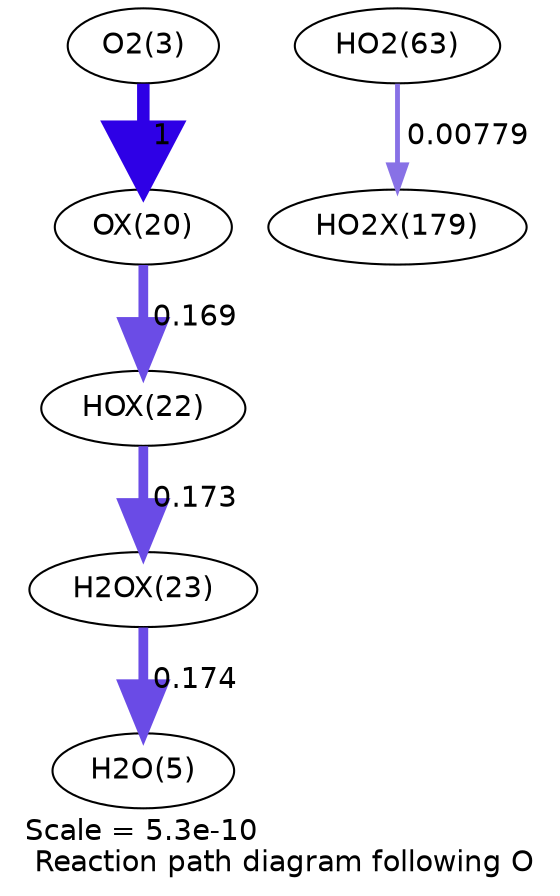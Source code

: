 digraph reaction_paths {
center=1;
s5 -> s58[fontname="Helvetica", penwidth=6, arrowsize=3, color="0.7, 1.5, 0.9"
, label=" 1"];
s58 -> s60[fontname="Helvetica", penwidth=4.66, arrowsize=2.33, color="0.7, 0.669, 0.9"
, label=" 0.169"];
s60 -> s61[fontname="Helvetica", penwidth=4.67, arrowsize=2.34, color="0.7, 0.673, 0.9"
, label=" 0.173"];
s61 -> s7[fontname="Helvetica", penwidth=4.68, arrowsize=2.34, color="0.7, 0.674, 0.9"
, label=" 0.174"];
s29 -> s76[fontname="Helvetica", penwidth=2.33, arrowsize=1.17, color="0.7, 0.508, 0.9"
, label=" 0.00779"];
s5 [ fontname="Helvetica", label="O2(3)"];
s7 [ fontname="Helvetica", label="H2O(5)"];
s29 [ fontname="Helvetica", label="HO2(63)"];
s58 [ fontname="Helvetica", label="OX(20)"];
s60 [ fontname="Helvetica", label="HOX(22)"];
s61 [ fontname="Helvetica", label="H2OX(23)"];
s76 [ fontname="Helvetica", label="HO2X(179)"];
 label = "Scale = 5.3e-10\l Reaction path diagram following O";
 fontname = "Helvetica";
}
